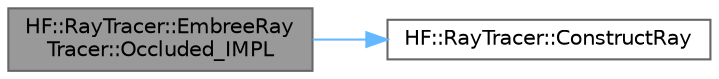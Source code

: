 digraph "HF::RayTracer::EmbreeRayTracer::Occluded_IMPL"
{
 // LATEX_PDF_SIZE
  bgcolor="transparent";
  edge [fontname=Helvetica,fontsize=10,labelfontname=Helvetica,labelfontsize=10];
  node [fontname=Helvetica,fontsize=10,shape=box,height=0.2,width=0.4];
  rankdir="LR";
  Node1 [label="HF::RayTracer::EmbreeRay\lTracer::Occluded_IMPL",height=0.2,width=0.4,color="gray40", fillcolor="grey60", style="filled", fontcolor="black",tooltip="Implementation for fundamental occlusion ray intersection."];
  Node1 -> Node2 [color="steelblue1",style="solid"];
  Node2 [label="HF::RayTracer::ConstructRay",height=0.2,width=0.4,color="grey40", fillcolor="white", style="filled",URL="$a00464.html#a76e5d26b5063f0e5b49b4ba835f1da93",tooltip=" "];
}
